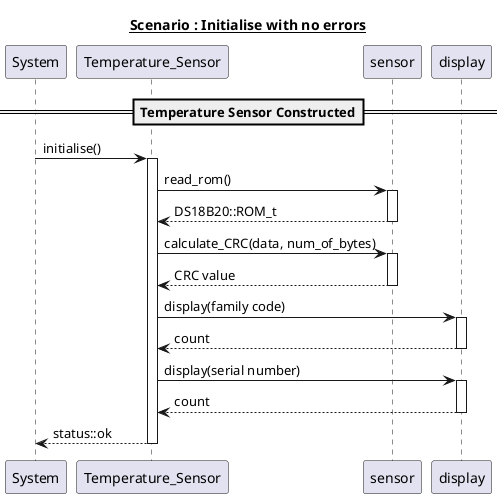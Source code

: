 @startuml

title __Scenario : Initialise with no errors__

== Temperature Sensor Constructed==
System -> Temperature_Sensor : initialise()
activate Temperature_Sensor

Temperature_Sensor -> sensor : read_rom()
activate sensor
sensor --> Temperature_Sensor : DS18B20::ROM_t
deactivate sensor

Temperature_Sensor -> sensor : calculate_CRC(data, num_of_bytes)
activate sensor
sensor --> Temperature_Sensor : CRC value
deactivate sensor

Temperature_Sensor -> display : display(family code)
activate display
display --> Temperature_Sensor : count
deactivate display

Temperature_Sensor -> display : display(serial number)
activate display
display --> Temperature_Sensor : count
deactivate display

Temperature_Sensor --> System : status::ok
deactivate Temperature_Sensor

@enduml